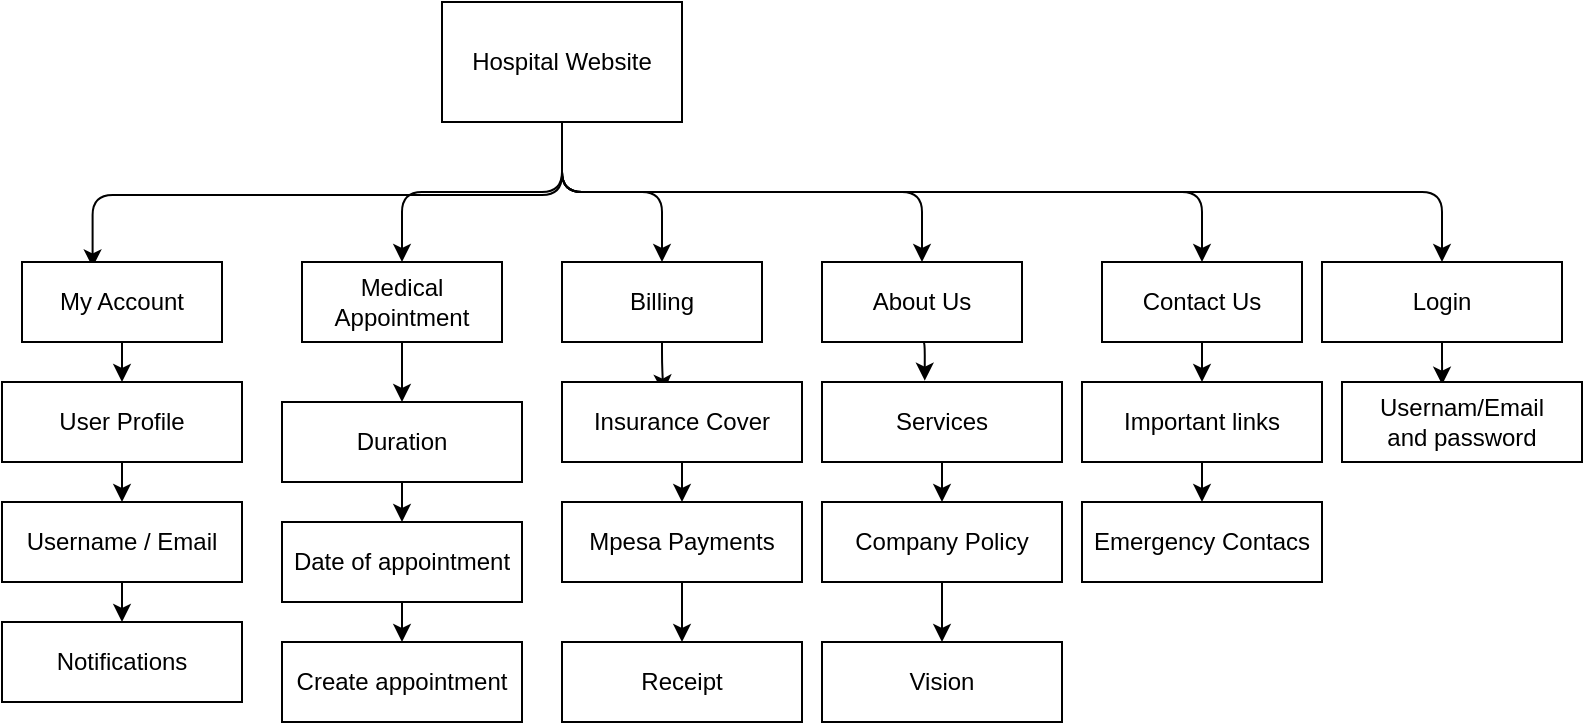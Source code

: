 <mxfile>
    <diagram id="YDOj1QvWRTqwXQ28DhCU" name="Page-1">
        <mxGraphModel dx="1408" dy="419" grid="1" gridSize="10" guides="1" tooltips="1" connect="1" arrows="1" fold="1" page="1" pageScale="1" pageWidth="850" pageHeight="1100" math="0" shadow="0">
            <root>
                <mxCell id="0"/>
                <mxCell id="1" parent="0"/>
                <mxCell id="10" style="edgeStyle=elbowEdgeStyle;elbow=vertical;html=1;exitX=0.5;exitY=1;exitDx=0;exitDy=0;entryX=0.353;entryY=0.067;entryDx=0;entryDy=0;entryPerimeter=0;" edge="1" parent="1" source="2" target="5">
                    <mxGeometry relative="1" as="geometry"/>
                </mxCell>
                <mxCell id="18" style="edgeStyle=orthogonalEdgeStyle;shape=link;html=1;exitX=0.5;exitY=1;exitDx=0;exitDy=0;entryX=0.38;entryY=0.117;entryDx=0;entryDy=0;entryPerimeter=0;elbow=vertical;strokeColor=none;" edge="1" parent="1" source="2" target="6">
                    <mxGeometry relative="1" as="geometry"/>
                </mxCell>
                <mxCell id="19" style="edgeStyle=orthogonalEdgeStyle;html=1;exitX=0.5;exitY=1;exitDx=0;exitDy=0;entryX=0.5;entryY=0;entryDx=0;entryDy=0;elbow=vertical;" edge="1" parent="1" source="2" target="6">
                    <mxGeometry relative="1" as="geometry"/>
                </mxCell>
                <mxCell id="20" style="edgeStyle=orthogonalEdgeStyle;html=1;exitX=0.5;exitY=1;exitDx=0;exitDy=0;elbow=vertical;" edge="1" parent="1" source="2" target="3">
                    <mxGeometry relative="1" as="geometry"/>
                </mxCell>
                <mxCell id="21" style="edgeStyle=orthogonalEdgeStyle;html=1;exitX=0.5;exitY=1;exitDx=0;exitDy=0;entryX=0.5;entryY=0;entryDx=0;entryDy=0;elbow=vertical;" edge="1" parent="1" source="2" target="7">
                    <mxGeometry relative="1" as="geometry"/>
                </mxCell>
                <mxCell id="22" style="edgeStyle=orthogonalEdgeStyle;html=1;exitX=0.5;exitY=1;exitDx=0;exitDy=0;elbow=vertical;" edge="1" parent="1" source="2" target="4">
                    <mxGeometry relative="1" as="geometry"/>
                </mxCell>
                <mxCell id="35" style="edgeStyle=orthogonalEdgeStyle;html=1;exitX=0.5;exitY=1;exitDx=0;exitDy=0;entryX=0.5;entryY=0;entryDx=0;entryDy=0;elbow=vertical;" edge="1" parent="1" source="2" target="34">
                    <mxGeometry relative="1" as="geometry"/>
                </mxCell>
                <mxCell id="2" value="Hospital Website" style="rounded=0;whiteSpace=wrap;html=1;" vertex="1" parent="1">
                    <mxGeometry x="210" y="40" width="120" height="60" as="geometry"/>
                </mxCell>
                <mxCell id="47" style="edgeStyle=orthogonalEdgeStyle;html=1;exitX=0.5;exitY=1;exitDx=0;exitDy=0;entryX=0.422;entryY=0.133;entryDx=0;entryDy=0;entryPerimeter=0;elbow=vertical;" edge="1" parent="1" source="3" target="31">
                    <mxGeometry relative="1" as="geometry"/>
                </mxCell>
                <mxCell id="3" value="Billing" style="rounded=0;whiteSpace=wrap;html=1;" vertex="1" parent="1">
                    <mxGeometry x="270" y="170" width="100" height="40" as="geometry"/>
                </mxCell>
                <mxCell id="58" style="edgeStyle=orthogonalEdgeStyle;html=1;exitX=0.5;exitY=1;exitDx=0;exitDy=0;entryX=0.5;entryY=0;entryDx=0;entryDy=0;elbow=vertical;" edge="1" parent="1" source="4" target="53">
                    <mxGeometry relative="1" as="geometry"/>
                </mxCell>
                <mxCell id="4" value="Contact Us" style="rounded=0;whiteSpace=wrap;html=1;" vertex="1" parent="1">
                    <mxGeometry x="540" y="170" width="100" height="40" as="geometry"/>
                </mxCell>
                <mxCell id="41" style="edgeStyle=orthogonalEdgeStyle;html=1;exitX=0.5;exitY=1;exitDx=0;exitDy=0;entryX=0.5;entryY=0;entryDx=0;entryDy=0;elbow=vertical;" edge="1" parent="1" source="5" target="29">
                    <mxGeometry relative="1" as="geometry"/>
                </mxCell>
                <mxCell id="5" value="My Account" style="rounded=0;whiteSpace=wrap;html=1;" vertex="1" parent="1">
                    <mxGeometry y="170" width="100" height="40" as="geometry"/>
                </mxCell>
                <mxCell id="44" style="edgeStyle=orthogonalEdgeStyle;html=1;exitX=0.5;exitY=1;exitDx=0;exitDy=0;entryX=0.5;entryY=0;entryDx=0;entryDy=0;elbow=vertical;" edge="1" parent="1" source="6" target="23">
                    <mxGeometry relative="1" as="geometry"/>
                </mxCell>
                <mxCell id="6" value="Medical Appointment" style="rounded=0;whiteSpace=wrap;html=1;" vertex="1" parent="1">
                    <mxGeometry x="140" y="170" width="100" height="40" as="geometry"/>
                </mxCell>
                <mxCell id="50" style="edgeStyle=orthogonalEdgeStyle;html=1;exitX=0.5;exitY=1;exitDx=0;exitDy=0;entryX=0.428;entryY=-0.017;entryDx=0;entryDy=0;entryPerimeter=0;elbow=vertical;" edge="1" parent="1" source="7" target="36">
                    <mxGeometry relative="1" as="geometry"/>
                </mxCell>
                <mxCell id="7" value="About Us" style="rounded=0;whiteSpace=wrap;html=1;" vertex="1" parent="1">
                    <mxGeometry x="400" y="170" width="100" height="40" as="geometry"/>
                </mxCell>
                <mxCell id="45" style="edgeStyle=orthogonalEdgeStyle;html=1;exitX=0.5;exitY=1;exitDx=0;exitDy=0;elbow=vertical;" edge="1" parent="1" source="23" target="40">
                    <mxGeometry relative="1" as="geometry"/>
                </mxCell>
                <mxCell id="23" value="Duration" style="rounded=0;whiteSpace=wrap;html=1;" vertex="1" parent="1">
                    <mxGeometry x="130" y="240" width="120" height="40" as="geometry"/>
                </mxCell>
                <mxCell id="42" style="edgeStyle=orthogonalEdgeStyle;html=1;exitX=0.5;exitY=1;exitDx=0;exitDy=0;entryX=0.5;entryY=0;entryDx=0;entryDy=0;elbow=vertical;" edge="1" parent="1" source="29" target="33">
                    <mxGeometry relative="1" as="geometry"/>
                </mxCell>
                <mxCell id="29" value="User Profile" style="rounded=0;whiteSpace=wrap;html=1;" vertex="1" parent="1">
                    <mxGeometry x="-10" y="230" width="120" height="40" as="geometry"/>
                </mxCell>
                <mxCell id="30" value="Notifications" style="rounded=0;whiteSpace=wrap;html=1;" vertex="1" parent="1">
                    <mxGeometry x="-10" y="350" width="120" height="40" as="geometry"/>
                </mxCell>
                <mxCell id="48" style="edgeStyle=orthogonalEdgeStyle;html=1;exitX=0.5;exitY=1;exitDx=0;exitDy=0;entryX=0.5;entryY=0;entryDx=0;entryDy=0;elbow=vertical;" edge="1" parent="1" source="31" target="37">
                    <mxGeometry relative="1" as="geometry"/>
                </mxCell>
                <mxCell id="31" value="Insurance Cover" style="rounded=0;whiteSpace=wrap;html=1;" vertex="1" parent="1">
                    <mxGeometry x="270" y="230" width="120" height="40" as="geometry"/>
                </mxCell>
                <mxCell id="43" style="edgeStyle=orthogonalEdgeStyle;html=1;exitX=0.5;exitY=1;exitDx=0;exitDy=0;entryX=0.5;entryY=0;entryDx=0;entryDy=0;elbow=vertical;" edge="1" parent="1" source="33" target="30">
                    <mxGeometry relative="1" as="geometry"/>
                </mxCell>
                <mxCell id="33" value="Username / Email" style="rounded=0;whiteSpace=wrap;html=1;" vertex="1" parent="1">
                    <mxGeometry x="-10" y="290" width="120" height="40" as="geometry"/>
                </mxCell>
                <mxCell id="60" style="edgeStyle=orthogonalEdgeStyle;html=1;exitX=0.5;exitY=1;exitDx=0;exitDy=0;entryX=0.417;entryY=0.033;entryDx=0;entryDy=0;entryPerimeter=0;elbow=vertical;" edge="1" parent="1" source="34" target="55">
                    <mxGeometry relative="1" as="geometry"/>
                </mxCell>
                <mxCell id="34" value="Login" style="rounded=0;whiteSpace=wrap;html=1;" vertex="1" parent="1">
                    <mxGeometry x="650" y="170" width="120" height="40" as="geometry"/>
                </mxCell>
                <mxCell id="56" style="edgeStyle=orthogonalEdgeStyle;html=1;exitX=0.5;exitY=1;exitDx=0;exitDy=0;entryX=0.5;entryY=0;entryDx=0;entryDy=0;elbow=vertical;" edge="1" parent="1" source="36" target="51">
                    <mxGeometry relative="1" as="geometry"/>
                </mxCell>
                <mxCell id="36" value="Services" style="rounded=0;whiteSpace=wrap;html=1;" vertex="1" parent="1">
                    <mxGeometry x="400" y="230" width="120" height="40" as="geometry"/>
                </mxCell>
                <mxCell id="49" style="edgeStyle=orthogonalEdgeStyle;html=1;exitX=0.5;exitY=1;exitDx=0;exitDy=0;entryX=0.5;entryY=0;entryDx=0;entryDy=0;elbow=vertical;" edge="1" parent="1" source="37" target="38">
                    <mxGeometry relative="1" as="geometry"/>
                </mxCell>
                <mxCell id="37" value="Mpesa Payments" style="rounded=0;whiteSpace=wrap;html=1;" vertex="1" parent="1">
                    <mxGeometry x="270" y="290" width="120" height="40" as="geometry"/>
                </mxCell>
                <mxCell id="38" value="Receipt" style="rounded=0;whiteSpace=wrap;html=1;" vertex="1" parent="1">
                    <mxGeometry x="270" y="360" width="120" height="40" as="geometry"/>
                </mxCell>
                <mxCell id="39" value="Create appointment" style="rounded=0;whiteSpace=wrap;html=1;" vertex="1" parent="1">
                    <mxGeometry x="130" y="360" width="120" height="40" as="geometry"/>
                </mxCell>
                <mxCell id="46" style="edgeStyle=orthogonalEdgeStyle;html=1;exitX=0.5;exitY=1;exitDx=0;exitDy=0;entryX=0.5;entryY=0;entryDx=0;entryDy=0;elbow=vertical;" edge="1" parent="1" source="40" target="39">
                    <mxGeometry relative="1" as="geometry"/>
                </mxCell>
                <mxCell id="40" value="Date of appointment" style="rounded=0;whiteSpace=wrap;html=1;" vertex="1" parent="1">
                    <mxGeometry x="130" y="300" width="120" height="40" as="geometry"/>
                </mxCell>
                <mxCell id="57" style="edgeStyle=orthogonalEdgeStyle;html=1;exitX=0.5;exitY=1;exitDx=0;exitDy=0;entryX=0.5;entryY=0;entryDx=0;entryDy=0;elbow=vertical;" edge="1" parent="1" source="51" target="52">
                    <mxGeometry relative="1" as="geometry"/>
                </mxCell>
                <mxCell id="51" value="Company Policy" style="rounded=0;whiteSpace=wrap;html=1;" vertex="1" parent="1">
                    <mxGeometry x="400" y="290" width="120" height="40" as="geometry"/>
                </mxCell>
                <mxCell id="52" value="Vision" style="rounded=0;whiteSpace=wrap;html=1;" vertex="1" parent="1">
                    <mxGeometry x="400" y="360" width="120" height="40" as="geometry"/>
                </mxCell>
                <mxCell id="59" style="edgeStyle=orthogonalEdgeStyle;html=1;exitX=0.5;exitY=1;exitDx=0;exitDy=0;entryX=0.5;entryY=0;entryDx=0;entryDy=0;elbow=vertical;" edge="1" parent="1" source="53" target="54">
                    <mxGeometry relative="1" as="geometry"/>
                </mxCell>
                <mxCell id="53" value="Important links" style="rounded=0;whiteSpace=wrap;html=1;" vertex="1" parent="1">
                    <mxGeometry x="530" y="230" width="120" height="40" as="geometry"/>
                </mxCell>
                <mxCell id="54" value="Emergency Contacs" style="rounded=0;whiteSpace=wrap;html=1;" vertex="1" parent="1">
                    <mxGeometry x="530" y="290" width="120" height="40" as="geometry"/>
                </mxCell>
                <mxCell id="55" value="Usernam/Email&lt;br&gt;and password" style="rounded=0;whiteSpace=wrap;html=1;" vertex="1" parent="1">
                    <mxGeometry x="660" y="230" width="120" height="40" as="geometry"/>
                </mxCell>
            </root>
        </mxGraphModel>
    </diagram>
</mxfile>